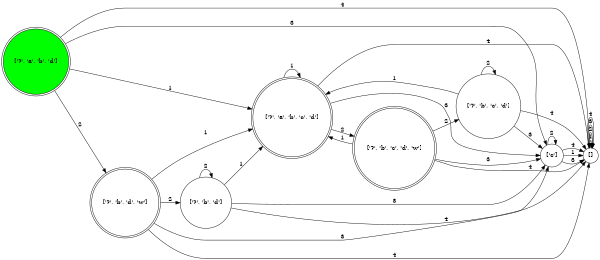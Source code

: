digraph fnd {
	rankdir=LR size=4
	node [fillcolor=green shape=doublecircle style=filled]
	"['?', 'a', 'b', 'd']"
	node [fillcolor=white shape=doublecircle style=filled]
	"['?', 'a', 'b', 'd']"
	"['?', 'a', 'b', 'c', 'd']"
	"['?', 'b', 'd', 'w']"
	"['?', 'b', 'c', 'd', 'w']"
	node [fillcolor=white shape=circle style=filled]
	"['?', 'a', 'b', 'd']" -> "['?', 'a', 'b', 'c', 'd']" [label=1]
	"['?', 'a', 'b', 'd']" -> "['?', 'b', 'd', 'w']" [label=2]
	"['?', 'a', 'b', 'd']" -> "['c']" [label=3]
	"['?', 'a', 'b', 'd']" -> "[]" [label=4]
	"['?', 'a', 'b', 'c', 'd']" -> "['?', 'a', 'b', 'c', 'd']" [label=1]
	"['?', 'a', 'b', 'c', 'd']" -> "['?', 'b', 'c', 'd', 'w']" [label=2]
	"['?', 'a', 'b', 'c', 'd']" -> "['c']" [label=3]
	"['?', 'a', 'b', 'c', 'd']" -> "[]" [label=4]
	"['?', 'b', 'd', 'w']" -> "['?', 'a', 'b', 'c', 'd']" [label=1]
	"['?', 'b', 'd', 'w']" -> "['?', 'b', 'd']" [label=2]
	"['?', 'b', 'd', 'w']" -> "['c']" [label=3]
	"['?', 'b', 'd', 'w']" -> "[]" [label=4]
	"['c']" -> "[]" [label=1]
	"['c']" -> "['c']" [label=2]
	"['c']" -> "[]" [label=3]
	"['c']" -> "[]" [label=4]
	"[]" -> "[]" [label=1]
	"[]" -> "[]" [label=2]
	"[]" -> "[]" [label=3]
	"[]" -> "[]" [label=4]
	"['?', 'b', 'c', 'd', 'w']" -> "['?', 'a', 'b', 'c', 'd']" [label=1]
	"['?', 'b', 'c', 'd', 'w']" -> "['?', 'b', 'c', 'd']" [label=2]
	"['?', 'b', 'c', 'd', 'w']" -> "['c']" [label=3]
	"['?', 'b', 'c', 'd', 'w']" -> "[]" [label=4]
	"['?', 'b', 'd']" -> "['?', 'a', 'b', 'c', 'd']" [label=1]
	"['?', 'b', 'd']" -> "['?', 'b', 'd']" [label=2]
	"['?', 'b', 'd']" -> "['c']" [label=3]
	"['?', 'b', 'd']" -> "[]" [label=4]
	"['?', 'b', 'c', 'd']" -> "['?', 'a', 'b', 'c', 'd']" [label=1]
	"['?', 'b', 'c', 'd']" -> "['?', 'b', 'c', 'd']" [label=2]
	"['?', 'b', 'c', 'd']" -> "['c']" [label=3]
	"['?', 'b', 'c', 'd']" -> "[]" [label=4]
}
